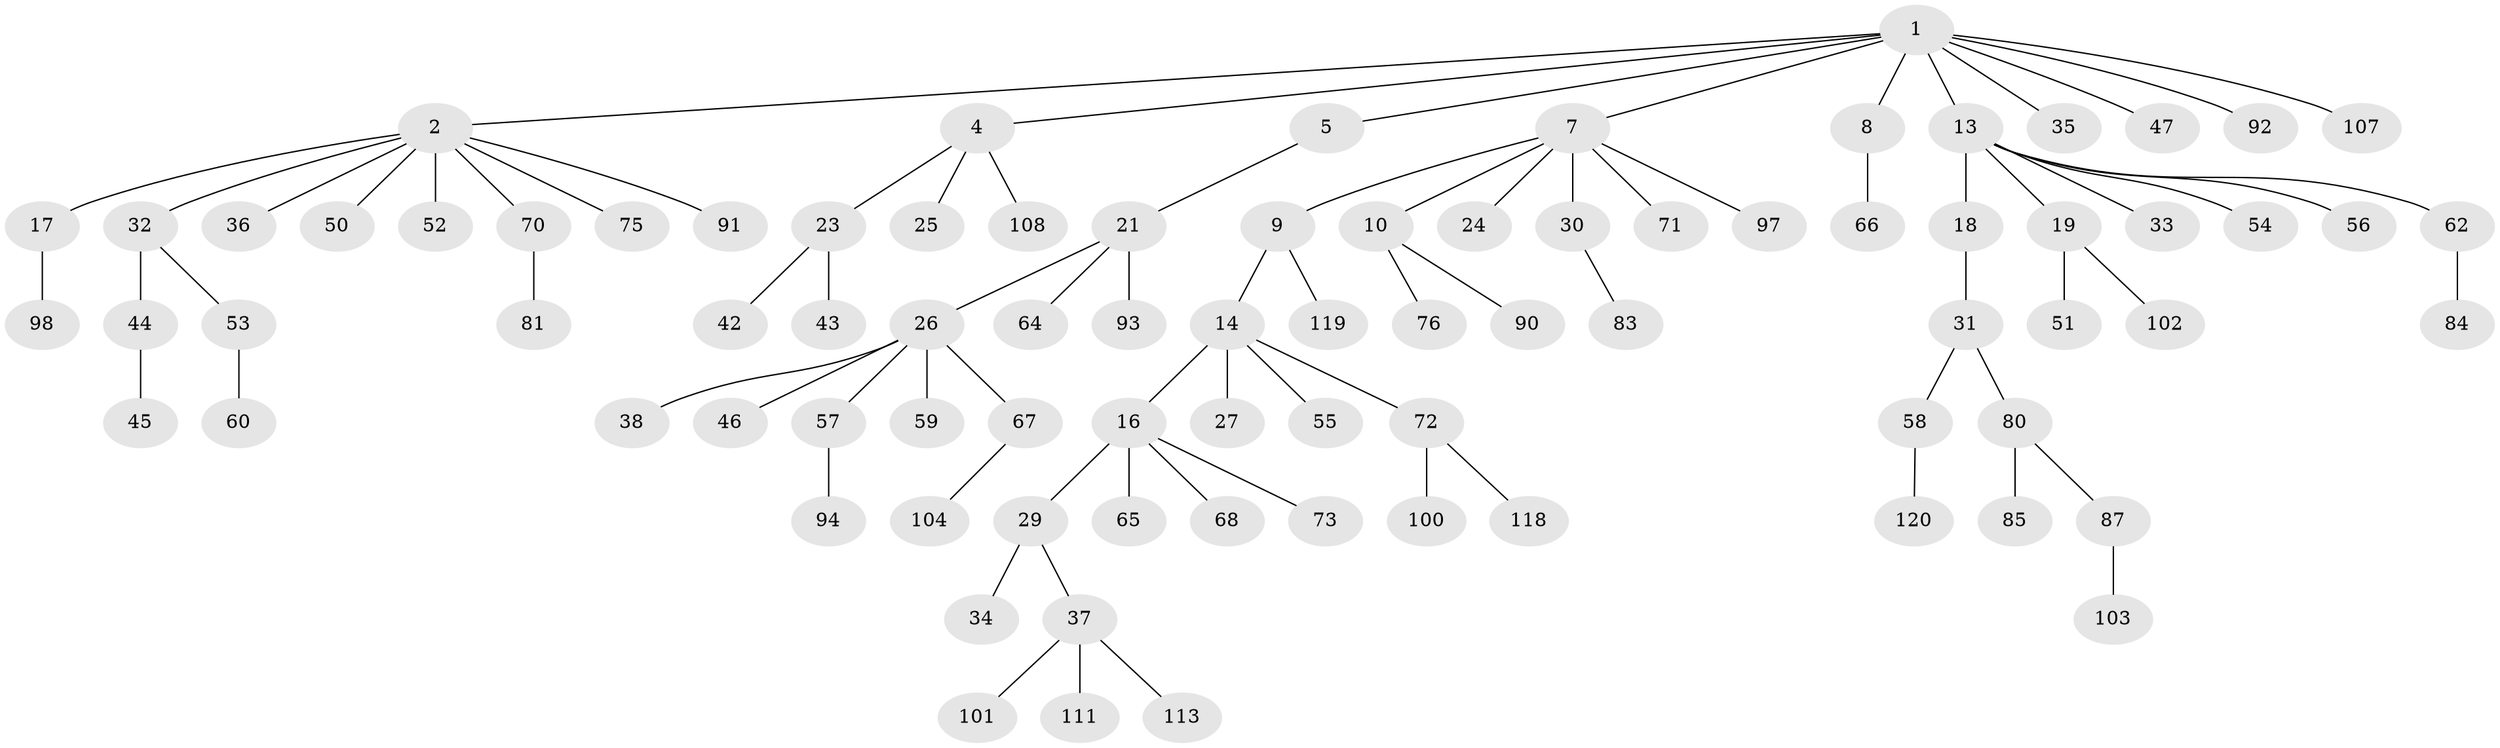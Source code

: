 // Generated by graph-tools (version 1.1) at 2025/24/03/03/25 07:24:05]
// undirected, 84 vertices, 83 edges
graph export_dot {
graph [start="1"]
  node [color=gray90,style=filled];
  1 [super="+3"];
  2 [super="+6"];
  4 [super="+79"];
  5 [super="+28"];
  7 [super="+11"];
  8 [super="+48"];
  9 [super="+12"];
  10 [super="+41"];
  13 [super="+15"];
  14 [super="+22"];
  16 [super="+63"];
  17 [super="+20"];
  18;
  19 [super="+96"];
  21 [super="+74"];
  23;
  24;
  25 [super="+110"];
  26 [super="+49"];
  27;
  29 [super="+69"];
  30 [super="+116"];
  31;
  32 [super="+39"];
  33;
  34;
  35;
  36;
  37 [super="+40"];
  38;
  42 [super="+61"];
  43 [super="+109"];
  44;
  45;
  46;
  47 [super="+82"];
  50;
  51;
  52;
  53;
  54 [super="+112"];
  55;
  56 [super="+86"];
  57 [super="+89"];
  58;
  59;
  60;
  62 [super="+78"];
  64;
  65 [super="+99"];
  66;
  67 [super="+105"];
  68 [super="+114"];
  70;
  71;
  72 [super="+95"];
  73;
  75;
  76 [super="+77"];
  80;
  81;
  83;
  84;
  85;
  87 [super="+88"];
  90;
  91;
  92;
  93;
  94;
  97;
  98 [super="+115"];
  100;
  101;
  102;
  103 [super="+106"];
  104 [super="+117"];
  107;
  108;
  111;
  113;
  118 [super="+121"];
  119;
  120;
  1 -- 2;
  1 -- 4;
  1 -- 7;
  1 -- 13;
  1 -- 107;
  1 -- 35;
  1 -- 5;
  1 -- 8;
  1 -- 92;
  1 -- 47;
  2 -- 32;
  2 -- 52;
  2 -- 70;
  2 -- 75;
  2 -- 91;
  2 -- 17;
  2 -- 50;
  2 -- 36;
  4 -- 23;
  4 -- 25;
  4 -- 108;
  5 -- 21;
  7 -- 9;
  7 -- 10;
  7 -- 24;
  7 -- 30;
  7 -- 71;
  7 -- 97;
  8 -- 66;
  9 -- 14;
  9 -- 119;
  10 -- 76;
  10 -- 90;
  13 -- 19;
  13 -- 54;
  13 -- 56;
  13 -- 62;
  13 -- 33;
  13 -- 18;
  14 -- 16;
  14 -- 27;
  14 -- 55;
  14 -- 72;
  16 -- 29;
  16 -- 65;
  16 -- 68;
  16 -- 73;
  17 -- 98;
  18 -- 31;
  19 -- 51;
  19 -- 102;
  21 -- 26;
  21 -- 64;
  21 -- 93;
  23 -- 42;
  23 -- 43;
  26 -- 38;
  26 -- 46;
  26 -- 67;
  26 -- 57;
  26 -- 59;
  29 -- 34;
  29 -- 37;
  30 -- 83;
  31 -- 58;
  31 -- 80;
  32 -- 53;
  32 -- 44;
  37 -- 101;
  37 -- 111;
  37 -- 113;
  44 -- 45;
  53 -- 60;
  57 -- 94;
  58 -- 120;
  62 -- 84;
  67 -- 104;
  70 -- 81;
  72 -- 100;
  72 -- 118;
  80 -- 85;
  80 -- 87;
  87 -- 103;
}
